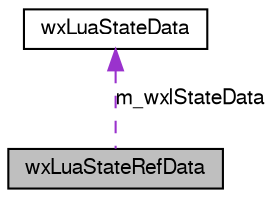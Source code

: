 digraph G
{
  edge [fontname="FreeSans",fontsize="10",labelfontname="FreeSans",labelfontsize="10"];
  node [fontname="FreeSans",fontsize="10",shape=record];
  Node1 [label="wxLuaStateRefData",height=0.2,width=0.4,color="black", fillcolor="grey75", style="filled" fontcolor="black"];
  Node2 -> Node1 [dir=back,color="darkorchid3",fontsize="10",style="dashed",label="m_wxlStateData",fontname="FreeSans"];
  Node2 [label="wxLuaStateData",height=0.2,width=0.4,color="black", fillcolor="white", style="filled",URL="$classwxLuaStateData.html"];
}
